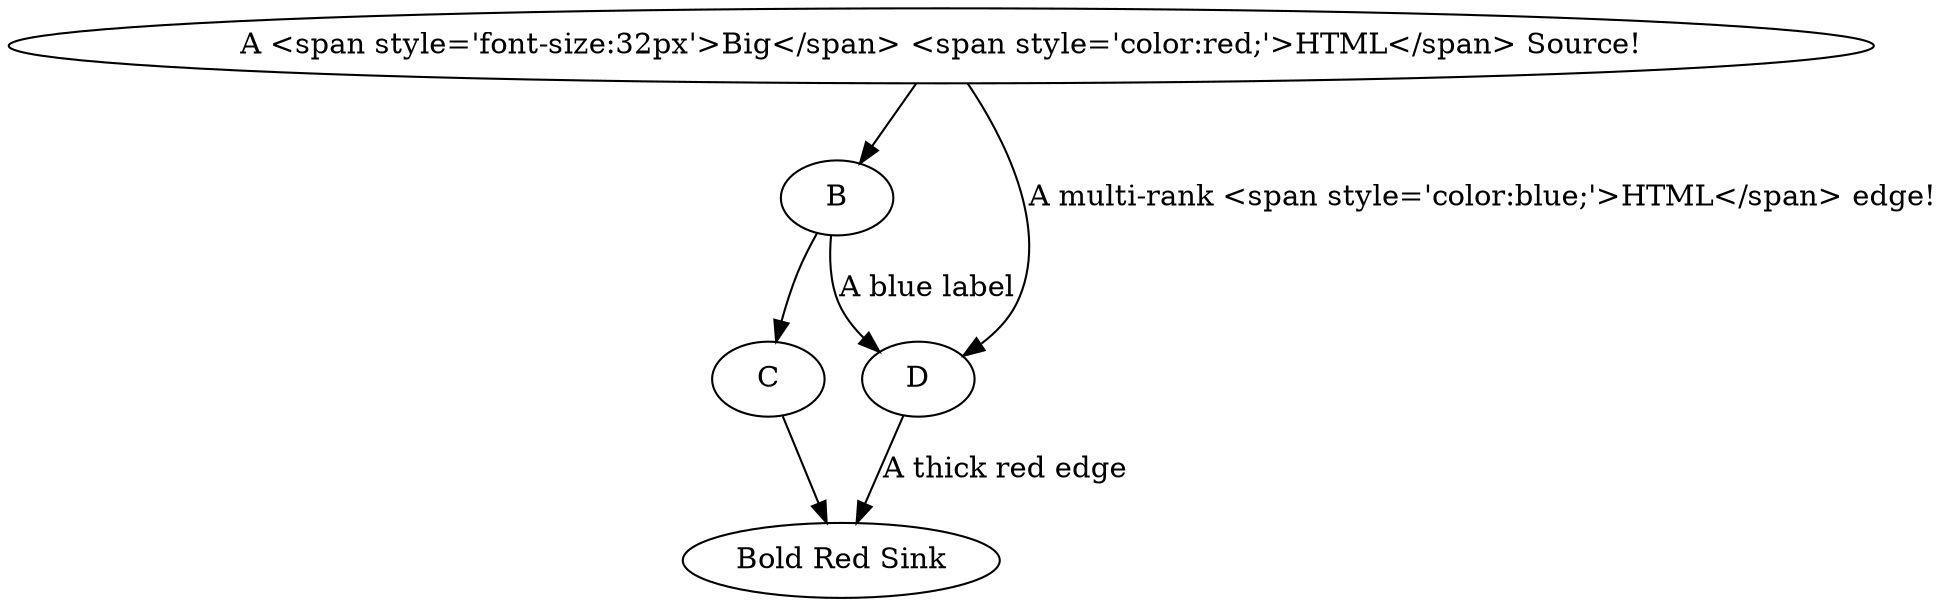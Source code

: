 digraph {
    /* Note: HTML labels do not work in IE, which lacks support for <foreignObject> tags. */
    node [rx=5 ry=5 labelStyle="font: 300 14px 'Helvetica Neue', Helvetica"]
    edge [labelStyle="font: 300 14px 'Helvetica Neue', Helvetica"]
    A [labelType="html"
       label="A <span style='font-size:32px'>Big</span> <span style='color:red;'>HTML</span> Source!"];
    C;
    E [label="Bold Red Sink" style="fill: #f77; font-weight: bold"];
    A -> B -> C;
    B -> D [label="A blue label" labelStyle="fill: #55f; font-weight: bold;"];
    D -> E [label="A thick red edge" style="stroke: #f77; stroke-width: 2px;" arrowheadStyle="fill: #f77"];
    C -> E;
    A -> D [labelType="html" label="A multi-rank <span style='color:blue;'>HTML</span> edge!"];
}
